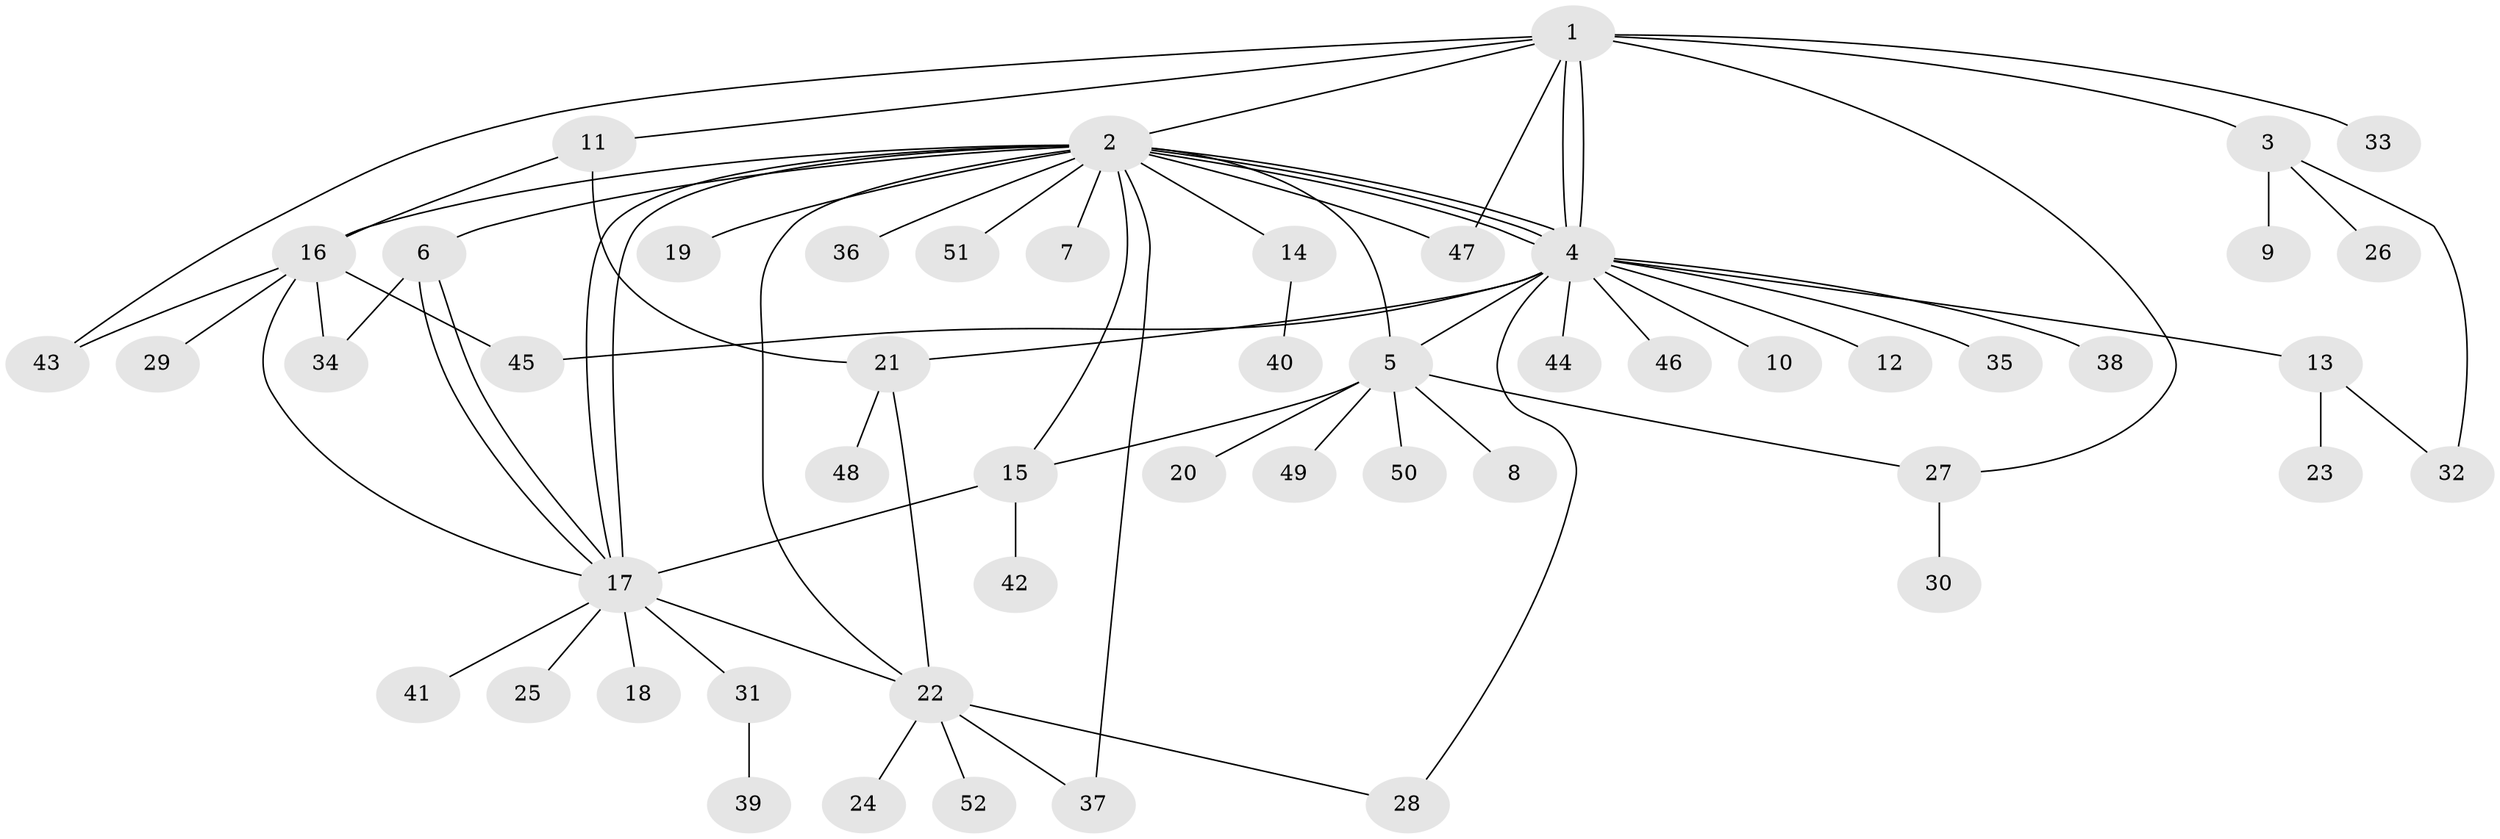 // coarse degree distribution, {8: 0.05, 1: 0.9, 12: 0.05}
// Generated by graph-tools (version 1.1) at 2025/50/03/04/25 21:50:10]
// undirected, 52 vertices, 74 edges
graph export_dot {
graph [start="1"]
  node [color=gray90,style=filled];
  1;
  2;
  3;
  4;
  5;
  6;
  7;
  8;
  9;
  10;
  11;
  12;
  13;
  14;
  15;
  16;
  17;
  18;
  19;
  20;
  21;
  22;
  23;
  24;
  25;
  26;
  27;
  28;
  29;
  30;
  31;
  32;
  33;
  34;
  35;
  36;
  37;
  38;
  39;
  40;
  41;
  42;
  43;
  44;
  45;
  46;
  47;
  48;
  49;
  50;
  51;
  52;
  1 -- 2;
  1 -- 3;
  1 -- 4;
  1 -- 4;
  1 -- 11;
  1 -- 27;
  1 -- 33;
  1 -- 43;
  1 -- 47;
  2 -- 4;
  2 -- 4;
  2 -- 4;
  2 -- 5;
  2 -- 6;
  2 -- 7;
  2 -- 14;
  2 -- 15;
  2 -- 16;
  2 -- 17;
  2 -- 17;
  2 -- 19;
  2 -- 22;
  2 -- 36;
  2 -- 37;
  2 -- 47;
  2 -- 51;
  3 -- 9;
  3 -- 26;
  3 -- 32;
  4 -- 5;
  4 -- 10;
  4 -- 12;
  4 -- 13;
  4 -- 21;
  4 -- 28;
  4 -- 35;
  4 -- 38;
  4 -- 44;
  4 -- 45;
  4 -- 46;
  5 -- 8;
  5 -- 15;
  5 -- 20;
  5 -- 27;
  5 -- 49;
  5 -- 50;
  6 -- 17;
  6 -- 17;
  6 -- 34;
  11 -- 16;
  11 -- 21;
  13 -- 23;
  13 -- 32;
  14 -- 40;
  15 -- 17;
  15 -- 42;
  16 -- 17;
  16 -- 29;
  16 -- 34;
  16 -- 43;
  16 -- 45;
  17 -- 18;
  17 -- 22;
  17 -- 25;
  17 -- 31;
  17 -- 41;
  21 -- 22;
  21 -- 48;
  22 -- 24;
  22 -- 28;
  22 -- 37;
  22 -- 52;
  27 -- 30;
  31 -- 39;
}

